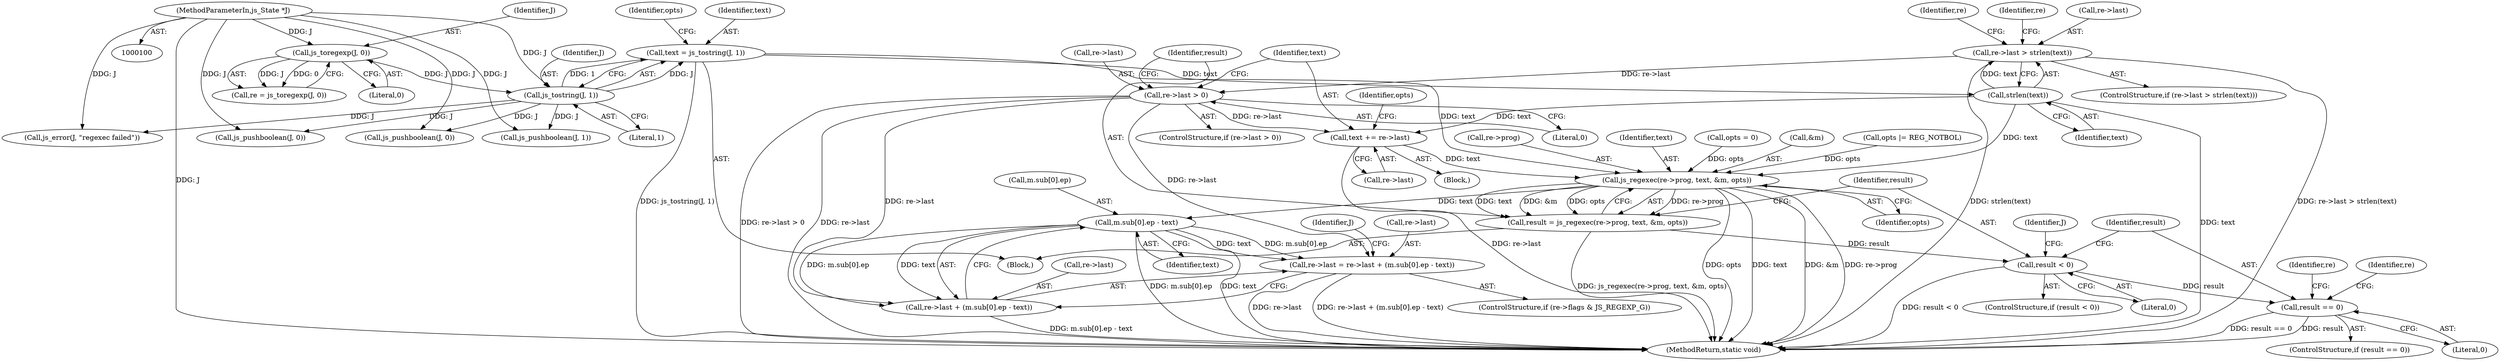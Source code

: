 digraph "0_mujs_00d4606c3baf813b7b1c176823b2729bf51002a2@pointer" {
"1000146" [label="(Call,re->last > 0)"];
"1000129" [label="(Call,re->last > strlen(text))"];
"1000133" [label="(Call,strlen(text))"];
"1000113" [label="(Call,text = js_tostring(J, 1))"];
"1000115" [label="(Call,js_tostring(J, 1))"];
"1000110" [label="(Call,js_toregexp(J, 0))"];
"1000101" [label="(MethodParameterIn,js_State *J)"];
"1000152" [label="(Call,text += re->last)"];
"1000162" [label="(Call,js_regexec(re->prog, text, &m, opts))"];
"1000160" [label="(Call,result = js_regexec(re->prog, text, &m, opts))"];
"1000171" [label="(Call,result < 0)"];
"1000178" [label="(Call,result == 0)"];
"1000196" [label="(Call,m.sub[0].ep - text)"];
"1000188" [label="(Call,re->last = re->last + (m.sub[0].ep - text))"];
"1000192" [label="(Call,re->last + (m.sub[0].ep - text))"];
"1000130" [label="(Call,re->last)"];
"1000113" [label="(Call,text = js_tostring(J, 1))"];
"1000146" [label="(Call,re->last > 0)"];
"1000145" [label="(ControlStructure,if (re->last > 0))"];
"1000192" [label="(Call,re->last + (m.sub[0].ep - text))"];
"1000172" [label="(Identifier,result)"];
"1000185" [label="(Identifier,re)"];
"1000193" [label="(Call,re->last)"];
"1000115" [label="(Call,js_tostring(J, 1))"];
"1000119" [label="(Identifier,opts)"];
"1000212" [label="(Identifier,re)"];
"1000161" [label="(Identifier,result)"];
"1000189" [label="(Call,re->last)"];
"1000170" [label="(ControlStructure,if (result < 0))"];
"1000150" [label="(Literal,0)"];
"1000175" [label="(Identifier,J)"];
"1000206" [label="(Identifier,J)"];
"1000197" [label="(Call,m.sub[0].ep)"];
"1000163" [label="(Call,re->prog)"];
"1000204" [label="(Identifier,text)"];
"1000162" [label="(Call,js_regexec(re->prog, text, &m, opts))"];
"1000177" [label="(ControlStructure,if (result == 0))"];
"1000152" [label="(Call,text += re->last)"];
"1000147" [label="(Call,re->last)"];
"1000114" [label="(Identifier,text)"];
"1000166" [label="(Identifier,text)"];
"1000134" [label="(Identifier,text)"];
"1000116" [label="(Identifier,J)"];
"1000180" [label="(Literal,0)"];
"1000118" [label="(Call,opts = 0)"];
"1000148" [label="(Identifier,re)"];
"1000167" [label="(Call,&m)"];
"1000138" [label="(Identifier,re)"];
"1000111" [label="(Identifier,J)"];
"1000117" [label="(Literal,1)"];
"1000108" [label="(Call,re = js_toregexp(J, 0))"];
"1000196" [label="(Call,m.sub[0].ep - text)"];
"1000174" [label="(Call,js_error(J, \"regexec failed\"))"];
"1000178" [label="(Call,result == 0)"];
"1000220" [label="(Call,js_pushboolean(J, 0))"];
"1000223" [label="(MethodReturn,static void)"];
"1000128" [label="(ControlStructure,if (re->last > strlen(text)))"];
"1000157" [label="(Call,opts |= REG_NOTBOL)"];
"1000188" [label="(Call,re->last = re->last + (m.sub[0].ep - text))"];
"1000112" [label="(Literal,0)"];
"1000158" [label="(Identifier,opts)"];
"1000169" [label="(Identifier,opts)"];
"1000153" [label="(Identifier,text)"];
"1000171" [label="(Call,result < 0)"];
"1000101" [label="(MethodParameterIn,js_State *J)"];
"1000173" [label="(Literal,0)"];
"1000151" [label="(Block,)"];
"1000110" [label="(Call,js_toregexp(J, 0))"];
"1000205" [label="(Call,js_pushboolean(J, 1))"];
"1000141" [label="(Call,js_pushboolean(J, 0))"];
"1000179" [label="(Identifier,result)"];
"1000129" [label="(Call,re->last > strlen(text))"];
"1000133" [label="(Call,strlen(text))"];
"1000154" [label="(Call,re->last)"];
"1000160" [label="(Call,result = js_regexec(re->prog, text, &m, opts))"];
"1000102" [label="(Block,)"];
"1000182" [label="(ControlStructure,if (re->flags & JS_REGEXP_G))"];
"1000146" -> "1000145"  [label="AST: "];
"1000146" -> "1000150"  [label="CFG: "];
"1000147" -> "1000146"  [label="AST: "];
"1000150" -> "1000146"  [label="AST: "];
"1000153" -> "1000146"  [label="CFG: "];
"1000161" -> "1000146"  [label="CFG: "];
"1000146" -> "1000223"  [label="DDG: re->last > 0"];
"1000146" -> "1000223"  [label="DDG: re->last"];
"1000129" -> "1000146"  [label="DDG: re->last"];
"1000146" -> "1000152"  [label="DDG: re->last"];
"1000146" -> "1000188"  [label="DDG: re->last"];
"1000146" -> "1000192"  [label="DDG: re->last"];
"1000129" -> "1000128"  [label="AST: "];
"1000129" -> "1000133"  [label="CFG: "];
"1000130" -> "1000129"  [label="AST: "];
"1000133" -> "1000129"  [label="AST: "];
"1000138" -> "1000129"  [label="CFG: "];
"1000148" -> "1000129"  [label="CFG: "];
"1000129" -> "1000223"  [label="DDG: strlen(text)"];
"1000129" -> "1000223"  [label="DDG: re->last > strlen(text)"];
"1000133" -> "1000129"  [label="DDG: text"];
"1000133" -> "1000134"  [label="CFG: "];
"1000134" -> "1000133"  [label="AST: "];
"1000133" -> "1000223"  [label="DDG: text"];
"1000113" -> "1000133"  [label="DDG: text"];
"1000133" -> "1000152"  [label="DDG: text"];
"1000133" -> "1000162"  [label="DDG: text"];
"1000113" -> "1000102"  [label="AST: "];
"1000113" -> "1000115"  [label="CFG: "];
"1000114" -> "1000113"  [label="AST: "];
"1000115" -> "1000113"  [label="AST: "];
"1000119" -> "1000113"  [label="CFG: "];
"1000113" -> "1000223"  [label="DDG: js_tostring(J, 1)"];
"1000115" -> "1000113"  [label="DDG: J"];
"1000115" -> "1000113"  [label="DDG: 1"];
"1000113" -> "1000162"  [label="DDG: text"];
"1000115" -> "1000117"  [label="CFG: "];
"1000116" -> "1000115"  [label="AST: "];
"1000117" -> "1000115"  [label="AST: "];
"1000110" -> "1000115"  [label="DDG: J"];
"1000101" -> "1000115"  [label="DDG: J"];
"1000115" -> "1000141"  [label="DDG: J"];
"1000115" -> "1000174"  [label="DDG: J"];
"1000115" -> "1000205"  [label="DDG: J"];
"1000115" -> "1000220"  [label="DDG: J"];
"1000110" -> "1000108"  [label="AST: "];
"1000110" -> "1000112"  [label="CFG: "];
"1000111" -> "1000110"  [label="AST: "];
"1000112" -> "1000110"  [label="AST: "];
"1000108" -> "1000110"  [label="CFG: "];
"1000110" -> "1000108"  [label="DDG: J"];
"1000110" -> "1000108"  [label="DDG: 0"];
"1000101" -> "1000110"  [label="DDG: J"];
"1000101" -> "1000100"  [label="AST: "];
"1000101" -> "1000223"  [label="DDG: J"];
"1000101" -> "1000141"  [label="DDG: J"];
"1000101" -> "1000174"  [label="DDG: J"];
"1000101" -> "1000205"  [label="DDG: J"];
"1000101" -> "1000220"  [label="DDG: J"];
"1000152" -> "1000151"  [label="AST: "];
"1000152" -> "1000154"  [label="CFG: "];
"1000153" -> "1000152"  [label="AST: "];
"1000154" -> "1000152"  [label="AST: "];
"1000158" -> "1000152"  [label="CFG: "];
"1000152" -> "1000223"  [label="DDG: re->last"];
"1000152" -> "1000162"  [label="DDG: text"];
"1000162" -> "1000160"  [label="AST: "];
"1000162" -> "1000169"  [label="CFG: "];
"1000163" -> "1000162"  [label="AST: "];
"1000166" -> "1000162"  [label="AST: "];
"1000167" -> "1000162"  [label="AST: "];
"1000169" -> "1000162"  [label="AST: "];
"1000160" -> "1000162"  [label="CFG: "];
"1000162" -> "1000223"  [label="DDG: opts"];
"1000162" -> "1000223"  [label="DDG: text"];
"1000162" -> "1000223"  [label="DDG: &m"];
"1000162" -> "1000223"  [label="DDG: re->prog"];
"1000162" -> "1000160"  [label="DDG: re->prog"];
"1000162" -> "1000160"  [label="DDG: text"];
"1000162" -> "1000160"  [label="DDG: &m"];
"1000162" -> "1000160"  [label="DDG: opts"];
"1000157" -> "1000162"  [label="DDG: opts"];
"1000118" -> "1000162"  [label="DDG: opts"];
"1000162" -> "1000196"  [label="DDG: text"];
"1000160" -> "1000102"  [label="AST: "];
"1000161" -> "1000160"  [label="AST: "];
"1000172" -> "1000160"  [label="CFG: "];
"1000160" -> "1000223"  [label="DDG: js_regexec(re->prog, text, &m, opts)"];
"1000160" -> "1000171"  [label="DDG: result"];
"1000171" -> "1000170"  [label="AST: "];
"1000171" -> "1000173"  [label="CFG: "];
"1000172" -> "1000171"  [label="AST: "];
"1000173" -> "1000171"  [label="AST: "];
"1000175" -> "1000171"  [label="CFG: "];
"1000179" -> "1000171"  [label="CFG: "];
"1000171" -> "1000223"  [label="DDG: result < 0"];
"1000171" -> "1000178"  [label="DDG: result"];
"1000178" -> "1000177"  [label="AST: "];
"1000178" -> "1000180"  [label="CFG: "];
"1000179" -> "1000178"  [label="AST: "];
"1000180" -> "1000178"  [label="AST: "];
"1000185" -> "1000178"  [label="CFG: "];
"1000212" -> "1000178"  [label="CFG: "];
"1000178" -> "1000223"  [label="DDG: result"];
"1000178" -> "1000223"  [label="DDG: result == 0"];
"1000196" -> "1000192"  [label="AST: "];
"1000196" -> "1000204"  [label="CFG: "];
"1000197" -> "1000196"  [label="AST: "];
"1000204" -> "1000196"  [label="AST: "];
"1000192" -> "1000196"  [label="CFG: "];
"1000196" -> "1000223"  [label="DDG: m.sub[0].ep"];
"1000196" -> "1000223"  [label="DDG: text"];
"1000196" -> "1000188"  [label="DDG: m.sub[0].ep"];
"1000196" -> "1000188"  [label="DDG: text"];
"1000196" -> "1000192"  [label="DDG: m.sub[0].ep"];
"1000196" -> "1000192"  [label="DDG: text"];
"1000188" -> "1000182"  [label="AST: "];
"1000188" -> "1000192"  [label="CFG: "];
"1000189" -> "1000188"  [label="AST: "];
"1000192" -> "1000188"  [label="AST: "];
"1000206" -> "1000188"  [label="CFG: "];
"1000188" -> "1000223"  [label="DDG: re->last"];
"1000188" -> "1000223"  [label="DDG: re->last + (m.sub[0].ep - text)"];
"1000193" -> "1000192"  [label="AST: "];
"1000192" -> "1000223"  [label="DDG: m.sub[0].ep - text"];
}
